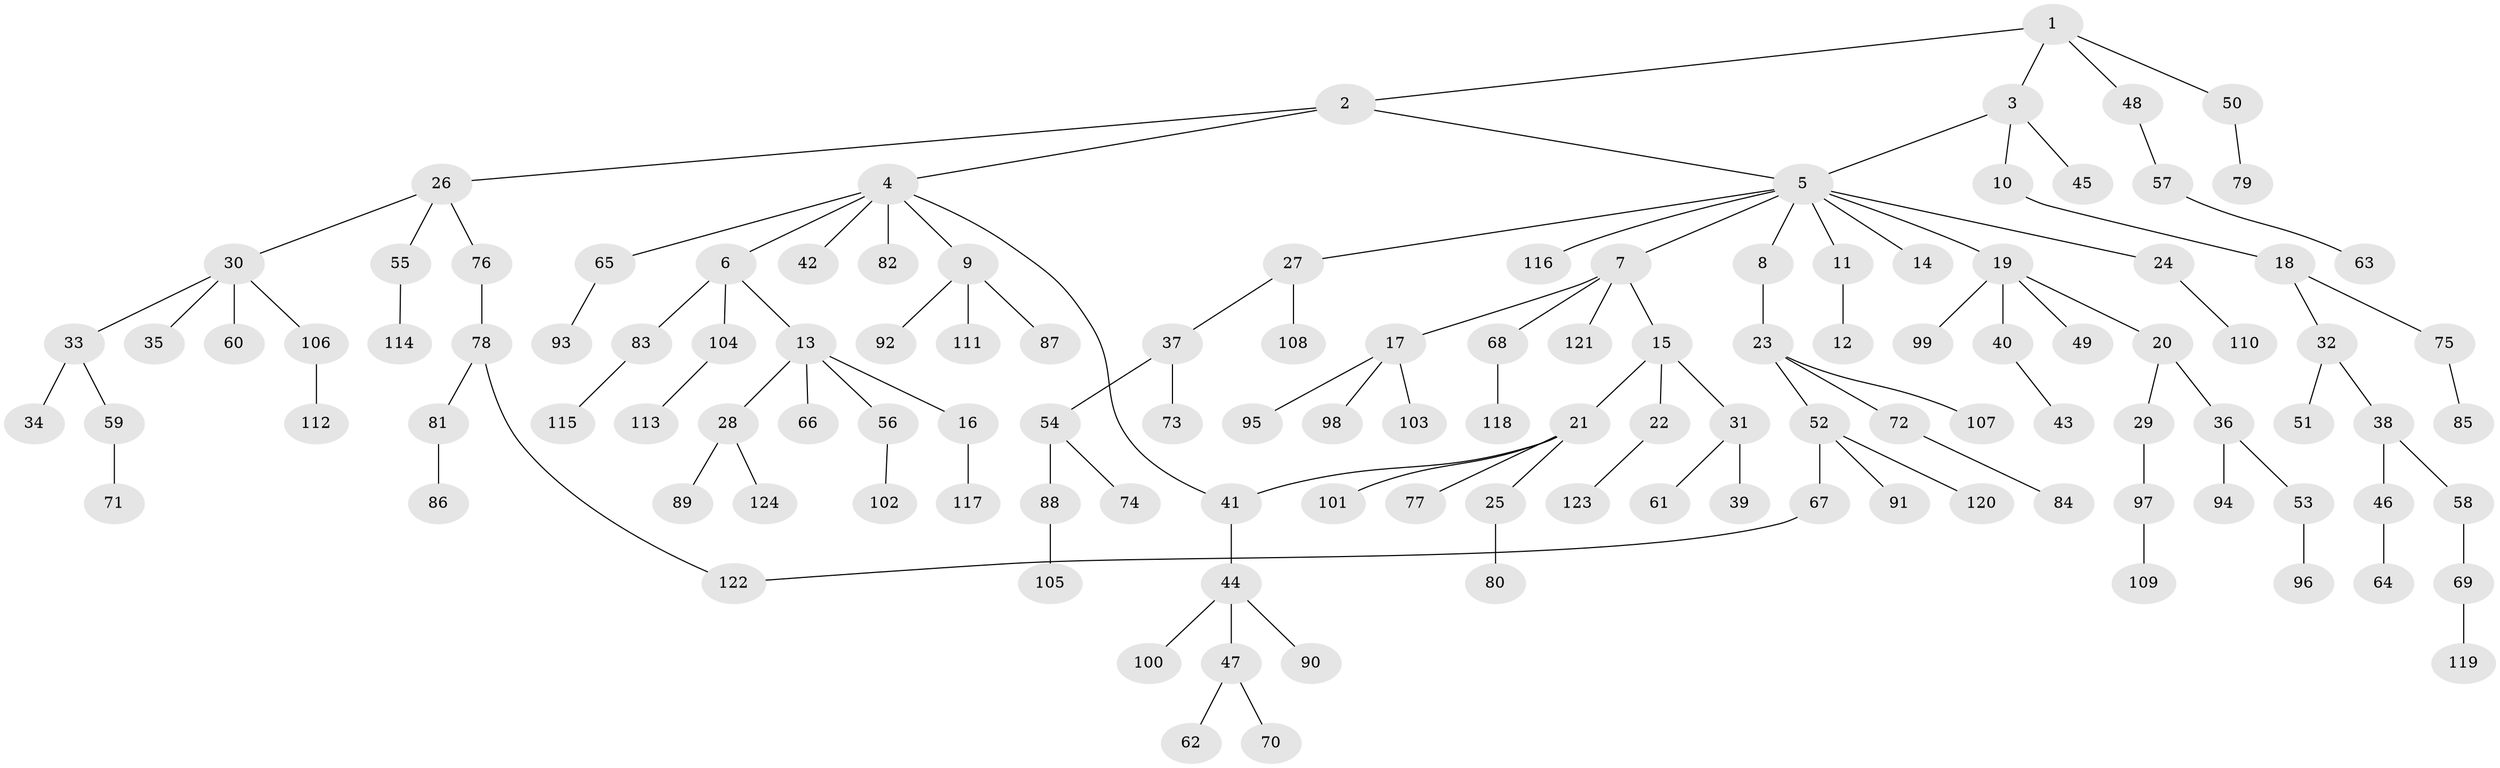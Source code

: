 // coarse degree distribution, {6: 0.016129032258064516, 5: 0.03225806451612903, 9: 0.016129032258064516, 3: 0.12903225806451613, 2: 0.1935483870967742, 1: 0.532258064516129, 4: 0.08064516129032258}
// Generated by graph-tools (version 1.1) at 2025/17/03/04/25 18:17:05]
// undirected, 124 vertices, 126 edges
graph export_dot {
graph [start="1"]
  node [color=gray90,style=filled];
  1;
  2;
  3;
  4;
  5;
  6;
  7;
  8;
  9;
  10;
  11;
  12;
  13;
  14;
  15;
  16;
  17;
  18;
  19;
  20;
  21;
  22;
  23;
  24;
  25;
  26;
  27;
  28;
  29;
  30;
  31;
  32;
  33;
  34;
  35;
  36;
  37;
  38;
  39;
  40;
  41;
  42;
  43;
  44;
  45;
  46;
  47;
  48;
  49;
  50;
  51;
  52;
  53;
  54;
  55;
  56;
  57;
  58;
  59;
  60;
  61;
  62;
  63;
  64;
  65;
  66;
  67;
  68;
  69;
  70;
  71;
  72;
  73;
  74;
  75;
  76;
  77;
  78;
  79;
  80;
  81;
  82;
  83;
  84;
  85;
  86;
  87;
  88;
  89;
  90;
  91;
  92;
  93;
  94;
  95;
  96;
  97;
  98;
  99;
  100;
  101;
  102;
  103;
  104;
  105;
  106;
  107;
  108;
  109;
  110;
  111;
  112;
  113;
  114;
  115;
  116;
  117;
  118;
  119;
  120;
  121;
  122;
  123;
  124;
  1 -- 2;
  1 -- 3;
  1 -- 48;
  1 -- 50;
  2 -- 4;
  2 -- 5;
  2 -- 26;
  3 -- 10;
  3 -- 45;
  3 -- 5;
  4 -- 6;
  4 -- 9;
  4 -- 41;
  4 -- 42;
  4 -- 65;
  4 -- 82;
  5 -- 7;
  5 -- 8;
  5 -- 11;
  5 -- 14;
  5 -- 19;
  5 -- 24;
  5 -- 27;
  5 -- 116;
  6 -- 13;
  6 -- 83;
  6 -- 104;
  7 -- 15;
  7 -- 17;
  7 -- 68;
  7 -- 121;
  8 -- 23;
  9 -- 87;
  9 -- 92;
  9 -- 111;
  10 -- 18;
  11 -- 12;
  13 -- 16;
  13 -- 28;
  13 -- 56;
  13 -- 66;
  15 -- 21;
  15 -- 22;
  15 -- 31;
  16 -- 117;
  17 -- 95;
  17 -- 98;
  17 -- 103;
  18 -- 32;
  18 -- 75;
  19 -- 20;
  19 -- 40;
  19 -- 49;
  19 -- 99;
  20 -- 29;
  20 -- 36;
  21 -- 25;
  21 -- 77;
  21 -- 101;
  21 -- 41;
  22 -- 123;
  23 -- 52;
  23 -- 72;
  23 -- 107;
  24 -- 110;
  25 -- 80;
  26 -- 30;
  26 -- 55;
  26 -- 76;
  27 -- 37;
  27 -- 108;
  28 -- 89;
  28 -- 124;
  29 -- 97;
  30 -- 33;
  30 -- 35;
  30 -- 60;
  30 -- 106;
  31 -- 39;
  31 -- 61;
  32 -- 38;
  32 -- 51;
  33 -- 34;
  33 -- 59;
  36 -- 53;
  36 -- 94;
  37 -- 54;
  37 -- 73;
  38 -- 46;
  38 -- 58;
  40 -- 43;
  41 -- 44;
  44 -- 47;
  44 -- 90;
  44 -- 100;
  46 -- 64;
  47 -- 62;
  47 -- 70;
  48 -- 57;
  50 -- 79;
  52 -- 67;
  52 -- 91;
  52 -- 120;
  53 -- 96;
  54 -- 74;
  54 -- 88;
  55 -- 114;
  56 -- 102;
  57 -- 63;
  58 -- 69;
  59 -- 71;
  65 -- 93;
  67 -- 122;
  68 -- 118;
  69 -- 119;
  72 -- 84;
  75 -- 85;
  76 -- 78;
  78 -- 81;
  78 -- 122;
  81 -- 86;
  83 -- 115;
  88 -- 105;
  97 -- 109;
  104 -- 113;
  106 -- 112;
}

